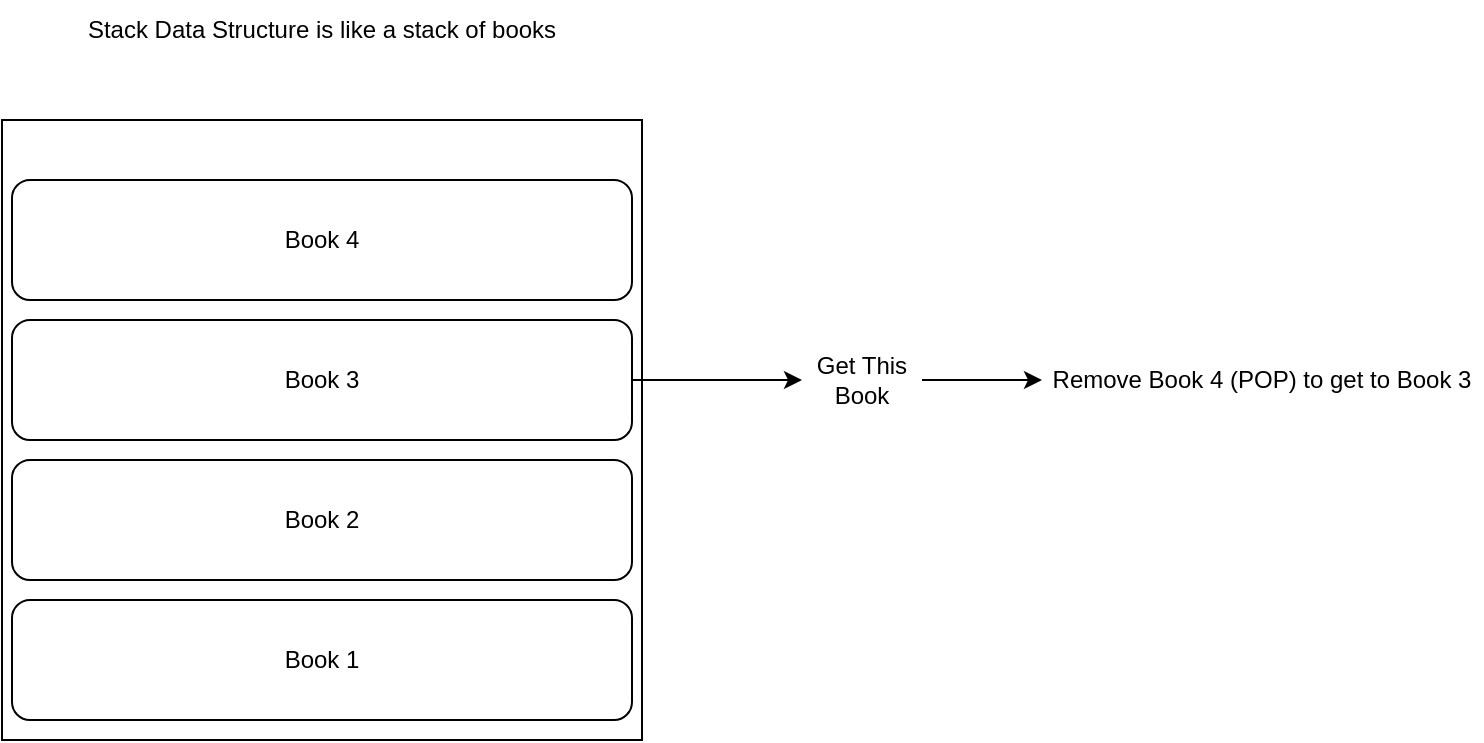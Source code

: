 <mxfile version="19.0.3" type="device"><diagram id="I5Jq0iwAxvH_kgu3JpFE" name="Page-1"><mxGraphModel dx="1422" dy="903" grid="1" gridSize="10" guides="1" tooltips="1" connect="1" arrows="1" fold="1" page="1" pageScale="1" pageWidth="1169" pageHeight="827" math="0" shadow="0"><root><mxCell id="0"/><mxCell id="1" parent="0"/><mxCell id="V7f-jLE1ENzh2IkV8vYW-1" value="" style="rounded=0;whiteSpace=wrap;html=1;" parent="1" vertex="1"><mxGeometry x="40" y="80" width="320" height="310" as="geometry"/></mxCell><mxCell id="V7f-jLE1ENzh2IkV8vYW-2" value="Stack Data Structure is like a stack of books" style="text;html=1;strokeColor=none;fillColor=none;align=center;verticalAlign=middle;whiteSpace=wrap;rounded=0;" parent="1" vertex="1"><mxGeometry x="40" y="20" width="320" height="30" as="geometry"/></mxCell><mxCell id="V7f-jLE1ENzh2IkV8vYW-3" value="Book 1" style="rounded=1;whiteSpace=wrap;html=1;" parent="1" vertex="1"><mxGeometry x="45" y="320" width="310" height="60" as="geometry"/></mxCell><mxCell id="V7f-jLE1ENzh2IkV8vYW-4" value="Book 2" style="rounded=1;whiteSpace=wrap;html=1;" parent="1" vertex="1"><mxGeometry x="45" y="250" width="310" height="60" as="geometry"/></mxCell><mxCell id="V7f-jLE1ENzh2IkV8vYW-7" style="edgeStyle=orthogonalEdgeStyle;rounded=0;orthogonalLoop=1;jettySize=auto;html=1;" parent="1" source="V7f-jLE1ENzh2IkV8vYW-5" target="V7f-jLE1ENzh2IkV8vYW-8" edge="1"><mxGeometry relative="1" as="geometry"><mxPoint x="470" y="210" as="targetPoint"/></mxGeometry></mxCell><mxCell id="V7f-jLE1ENzh2IkV8vYW-5" value="Book 3" style="rounded=1;whiteSpace=wrap;html=1;" parent="1" vertex="1"><mxGeometry x="45" y="180" width="310" height="60" as="geometry"/></mxCell><mxCell id="V7f-jLE1ENzh2IkV8vYW-6" value="Book 4" style="rounded=1;whiteSpace=wrap;html=1;" parent="1" vertex="1"><mxGeometry x="45" y="110" width="310" height="60" as="geometry"/></mxCell><mxCell id="V7f-jLE1ENzh2IkV8vYW-9" style="edgeStyle=orthogonalEdgeStyle;rounded=0;orthogonalLoop=1;jettySize=auto;html=1;" parent="1" source="V7f-jLE1ENzh2IkV8vYW-8" edge="1"><mxGeometry relative="1" as="geometry"><mxPoint x="560" y="210" as="targetPoint"/></mxGeometry></mxCell><mxCell id="V7f-jLE1ENzh2IkV8vYW-8" value="Get This Book" style="text;html=1;strokeColor=none;fillColor=none;align=center;verticalAlign=middle;whiteSpace=wrap;rounded=0;" parent="1" vertex="1"><mxGeometry x="440" y="195" width="60" height="30" as="geometry"/></mxCell><mxCell id="V7f-jLE1ENzh2IkV8vYW-10" value="Remove Book 4 (POP) to get to Book 3" style="text;html=1;strokeColor=none;fillColor=none;align=center;verticalAlign=middle;whiteSpace=wrap;rounded=0;" parent="1" vertex="1"><mxGeometry x="560" y="195" width="220" height="30" as="geometry"/></mxCell></root></mxGraphModel></diagram></mxfile>